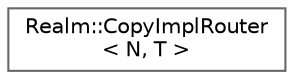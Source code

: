 digraph "Graphical Class Hierarchy"
{
 // LATEX_PDF_SIZE
  bgcolor="transparent";
  edge [fontname=Helvetica,fontsize=10,labelfontname=Helvetica,labelfontsize=10];
  node [fontname=Helvetica,fontsize=10,shape=box,height=0.2,width=0.4];
  rankdir="LR";
  Node0 [id="Node000000",label="Realm::CopyImplRouter\l\< N, T \>",height=0.2,width=0.4,color="grey40", fillcolor="white", style="filled",URL="$structRealm_1_1CopyImplRouter.html",tooltip=" "];
}
